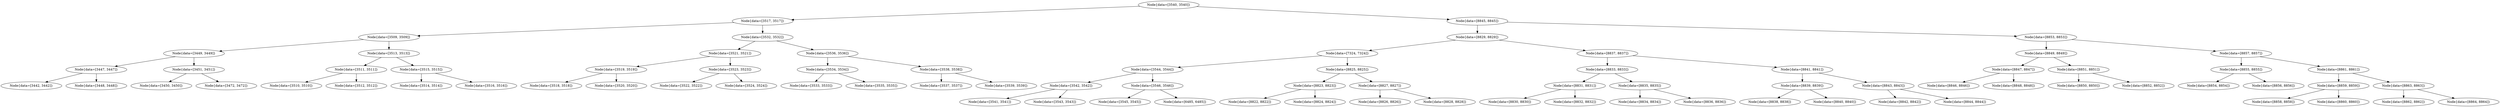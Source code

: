 digraph G{
2136035851 [label="Node{data=[3540, 3540]}"]
2136035851 -> 82932082
82932082 [label="Node{data=[3517, 3517]}"]
82932082 -> 973625517
973625517 [label="Node{data=[3509, 3509]}"]
973625517 -> 745290277
745290277 [label="Node{data=[3449, 3449]}"]
745290277 -> 1507386537
1507386537 [label="Node{data=[3447, 3447]}"]
1507386537 -> 1454203905
1454203905 [label="Node{data=[3442, 3442]}"]
1507386537 -> 781747017
781747017 [label="Node{data=[3448, 3448]}"]
745290277 -> 1676159405
1676159405 [label="Node{data=[3451, 3451]}"]
1676159405 -> 2097898709
2097898709 [label="Node{data=[3450, 3450]}"]
1676159405 -> 1077647897
1077647897 [label="Node{data=[3472, 3472]}"]
973625517 -> 710138780
710138780 [label="Node{data=[3513, 3513]}"]
710138780 -> 139733562
139733562 [label="Node{data=[3511, 3511]}"]
139733562 -> 786418217
786418217 [label="Node{data=[3510, 3510]}"]
139733562 -> 849897145
849897145 [label="Node{data=[3512, 3512]}"]
710138780 -> 101962827
101962827 [label="Node{data=[3515, 3515]}"]
101962827 -> 801057609
801057609 [label="Node{data=[3514, 3514]}"]
101962827 -> 2137076245
2137076245 [label="Node{data=[3516, 3516]}"]
82932082 -> 244129518
244129518 [label="Node{data=[3532, 3532]}"]
244129518 -> 379859704
379859704 [label="Node{data=[3521, 3521]}"]
379859704 -> 1075295750
1075295750 [label="Node{data=[3519, 3519]}"]
1075295750 -> 907072907
907072907 [label="Node{data=[3518, 3518]}"]
1075295750 -> 1351407561
1351407561 [label="Node{data=[3520, 3520]}"]
379859704 -> 1736973522
1736973522 [label="Node{data=[3523, 3523]}"]
1736973522 -> 449982883
449982883 [label="Node{data=[3522, 3522]}"]
1736973522 -> 710808575
710808575 [label="Node{data=[3524, 3524]}"]
244129518 -> 475704290
475704290 [label="Node{data=[3536, 3536]}"]
475704290 -> 991124023
991124023 [label="Node{data=[3534, 3534]}"]
991124023 -> 809974751
809974751 [label="Node{data=[3533, 3533]}"]
991124023 -> 1792804803
1792804803 [label="Node{data=[3535, 3535]}"]
475704290 -> 596681921
596681921 [label="Node{data=[3538, 3538]}"]
596681921 -> 41128038
41128038 [label="Node{data=[3537, 3537]}"]
596681921 -> 191093300
191093300 [label="Node{data=[3539, 3539]}"]
2136035851 -> 25896580
25896580 [label="Node{data=[8845, 8845]}"]
25896580 -> 656096472
656096472 [label="Node{data=[8829, 8829]}"]
656096472 -> 972384509
972384509 [label="Node{data=[7324, 7324]}"]
972384509 -> 743614349
743614349 [label="Node{data=[3544, 3544]}"]
743614349 -> 1958026117
1958026117 [label="Node{data=[3542, 3542]}"]
1958026117 -> 179704887
179704887 [label="Node{data=[3541, 3541]}"]
1958026117 -> 412497692
412497692 [label="Node{data=[3543, 3543]}"]
743614349 -> 557946188
557946188 [label="Node{data=[3546, 3546]}"]
557946188 -> 2113199058
2113199058 [label="Node{data=[3545, 3545]}"]
557946188 -> 1205432311
1205432311 [label="Node{data=[6485, 6485]}"]
972384509 -> 1851694791
1851694791 [label="Node{data=[8825, 8825]}"]
1851694791 -> 1125686709
1125686709 [label="Node{data=[8823, 8823]}"]
1125686709 -> 417985615
417985615 [label="Node{data=[8822, 8822]}"]
1125686709 -> 348362354
348362354 [label="Node{data=[8824, 8824]}"]
1851694791 -> 242326155
242326155 [label="Node{data=[8827, 8827]}"]
242326155 -> 151215045
151215045 [label="Node{data=[8826, 8826]}"]
242326155 -> 1587514662
1587514662 [label="Node{data=[8828, 8828]}"]
656096472 -> 1458040961
1458040961 [label="Node{data=[8837, 8837]}"]
1458040961 -> 1421909268
1421909268 [label="Node{data=[8833, 8833]}"]
1421909268 -> 1200499002
1200499002 [label="Node{data=[8831, 8831]}"]
1200499002 -> 1708812880
1708812880 [label="Node{data=[8830, 8830]}"]
1200499002 -> 215018898
215018898 [label="Node{data=[8832, 8832]}"]
1421909268 -> 1546184993
1546184993 [label="Node{data=[8835, 8835]}"]
1546184993 -> 1792662631
1792662631 [label="Node{data=[8834, 8834]}"]
1546184993 -> 1550300038
1550300038 [label="Node{data=[8836, 8836]}"]
1458040961 -> 1473280485
1473280485 [label="Node{data=[8841, 8841]}"]
1473280485 -> 1286271967
1286271967 [label="Node{data=[8839, 8839]}"]
1286271967 -> 1748247753
1748247753 [label="Node{data=[8838, 8838]}"]
1286271967 -> 162415050
162415050 [label="Node{data=[8840, 8840]}"]
1473280485 -> 1566907979
1566907979 [label="Node{data=[8843, 8843]}"]
1566907979 -> 1179265587
1179265587 [label="Node{data=[8842, 8842]}"]
1566907979 -> 252795999
252795999 [label="Node{data=[8844, 8844]}"]
25896580 -> 1951067238
1951067238 [label="Node{data=[8853, 8853]}"]
1951067238 -> 27796450
27796450 [label="Node{data=[8849, 8849]}"]
27796450 -> 379886166
379886166 [label="Node{data=[8847, 8847]}"]
379886166 -> 332586873
332586873 [label="Node{data=[8846, 8846]}"]
379886166 -> 811083961
811083961 [label="Node{data=[8848, 8848]}"]
27796450 -> 1882176099
1882176099 [label="Node{data=[8851, 8851]}"]
1882176099 -> 1122756634
1122756634 [label="Node{data=[8850, 8850]}"]
1882176099 -> 1195888169
1195888169 [label="Node{data=[8852, 8852]}"]
1951067238 -> 908802968
908802968 [label="Node{data=[8857, 8857]}"]
908802968 -> 1004168092
1004168092 [label="Node{data=[8855, 8855]}"]
1004168092 -> 653064133
653064133 [label="Node{data=[8854, 8854]}"]
1004168092 -> 1604539319
1604539319 [label="Node{data=[8856, 8856]}"]
908802968 -> 809190432
809190432 [label="Node{data=[8861, 8861]}"]
809190432 -> 1477777208
1477777208 [label="Node{data=[8859, 8859]}"]
1477777208 -> 428249376
428249376 [label="Node{data=[8858, 8858]}"]
1477777208 -> 1551718220
1551718220 [label="Node{data=[8860, 8860]}"]
809190432 -> 906822311
906822311 [label="Node{data=[8863, 8863]}"]
906822311 -> 1179746185
1179746185 [label="Node{data=[8862, 8862]}"]
906822311 -> 1811151346
1811151346 [label="Node{data=[8864, 8864]}"]
}